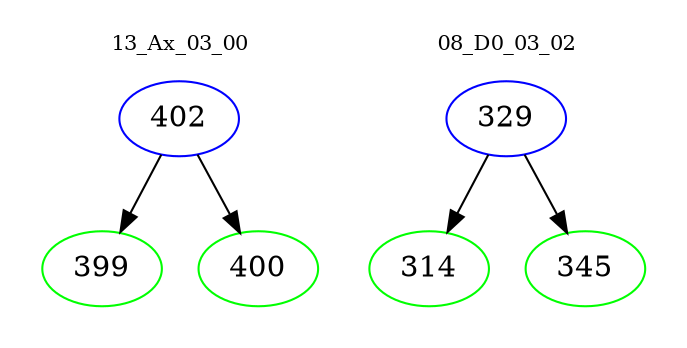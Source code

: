 digraph{
subgraph cluster_0 {
color = white
label = "13_Ax_03_00";
fontsize=10;
T0_402 [label="402", color="blue"]
T0_402 -> T0_399 [color="black"]
T0_399 [label="399", color="green"]
T0_402 -> T0_400 [color="black"]
T0_400 [label="400", color="green"]
}
subgraph cluster_1 {
color = white
label = "08_D0_03_02";
fontsize=10;
T1_329 [label="329", color="blue"]
T1_329 -> T1_314 [color="black"]
T1_314 [label="314", color="green"]
T1_329 -> T1_345 [color="black"]
T1_345 [label="345", color="green"]
}
}
